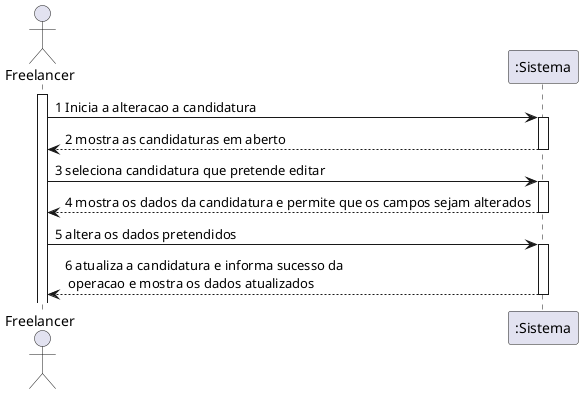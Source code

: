 @startuml
actor Freelancer
activate Freelancer
Freelancer -> ":Sistema" : 1 Inicia a alteracao a candidatura
activate ":Sistema"
":Sistema" --> Freelancer : 2 mostra as candidaturas em aberto
deactivate ":Sistema"
Freelancer -> ":Sistema" : 3 seleciona candidatura que pretende editar
activate ":Sistema"
":Sistema" --> Freelancer : 4 mostra os dados da candidatura e permite que os campos sejam alterados
deactivate ":Sistema"
Freelancer -> ":Sistema" : 5 altera os dados pretendidos
activate ":Sistema"
":Sistema" --> Freelancer : 6 atualiza a candidatura e informa sucesso da\n operacao e mostra os dados atualizados
deactivate ":Sistema"

@enduml